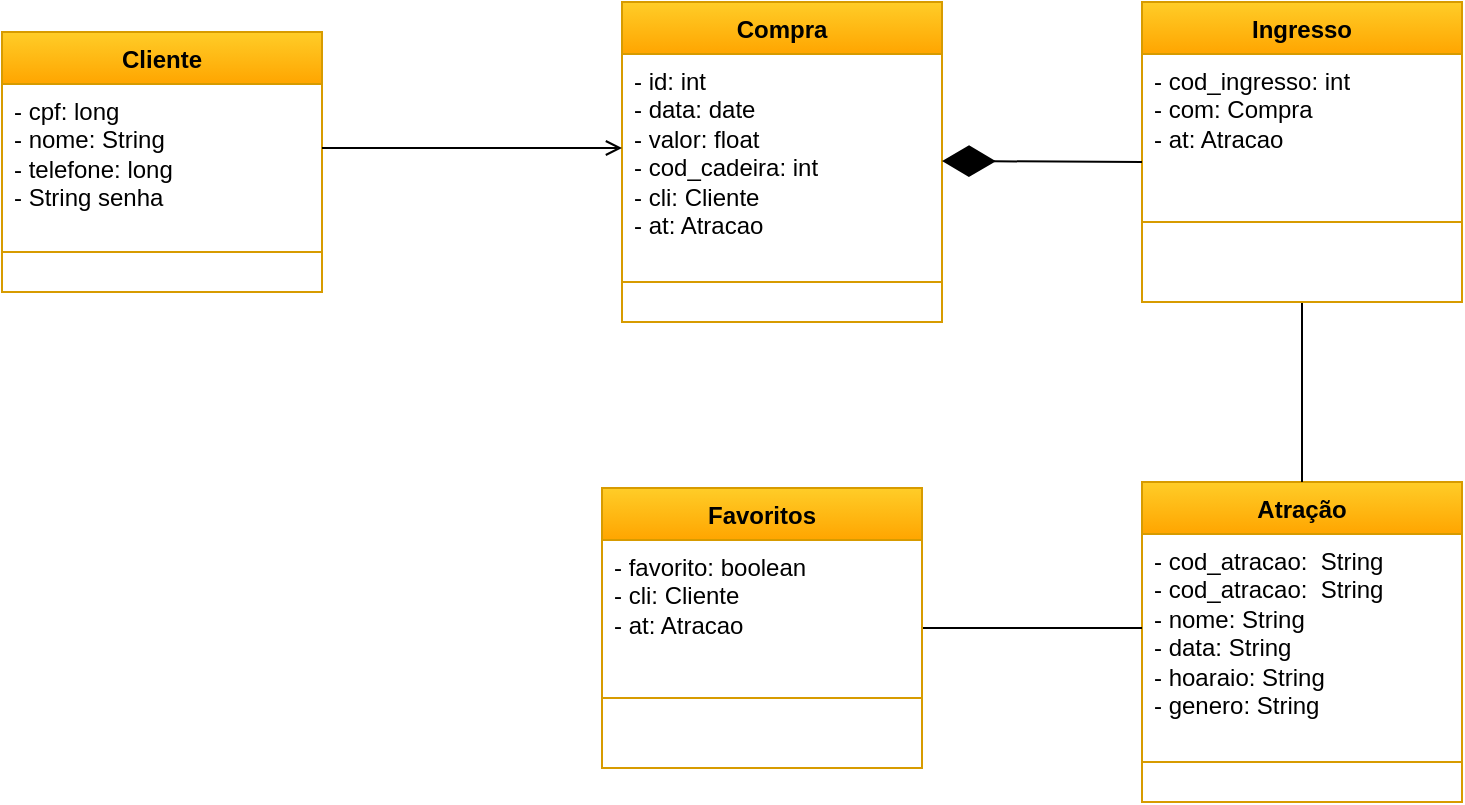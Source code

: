 <mxfile version="21.5.2" type="github">
  <diagram name="Página-1" id="hHZQKaVx3r7QKWwvkuFB">
    <mxGraphModel dx="1114" dy="616" grid="1" gridSize="10" guides="1" tooltips="1" connect="1" arrows="1" fold="1" page="1" pageScale="1" pageWidth="827" pageHeight="1169" math="0" shadow="0">
      <root>
        <mxCell id="0" />
        <mxCell id="1" parent="0" />
        <mxCell id="kRPTSru2SKUkncLZ3vir-1" value="Atração" style="swimlane;fontStyle=1;align=center;verticalAlign=top;childLayout=stackLayout;horizontal=1;startSize=26;horizontalStack=0;resizeParent=1;resizeParentMax=0;resizeLast=0;collapsible=1;marginBottom=0;whiteSpace=wrap;html=1;fillColor=#ffcd28;gradientColor=#ffa500;strokeColor=#d79b00;" parent="1" vertex="1">
          <mxGeometry x="620" y="280" width="160" height="160" as="geometry" />
        </mxCell>
        <mxCell id="kRPTSru2SKUkncLZ3vir-2" value="- cod_atracao:&amp;nbsp; String&lt;br&gt;- cod_atracao:&amp;nbsp; String&lt;br&gt;- nome: String&lt;br&gt;- data: String&lt;br&gt;- hoaraio: String&amp;nbsp;&lt;br&gt;- genero: String" style="text;strokeColor=none;fillColor=none;align=left;verticalAlign=top;spacingLeft=4;spacingRight=4;overflow=hidden;rotatable=0;points=[[0,0.5],[1,0.5]];portConstraint=eastwest;whiteSpace=wrap;html=1;" parent="kRPTSru2SKUkncLZ3vir-1" vertex="1">
          <mxGeometry y="26" width="160" height="94" as="geometry" />
        </mxCell>
        <mxCell id="kRPTSru2SKUkncLZ3vir-3" value="" style="line;strokeWidth=1;fillColor=none;align=left;verticalAlign=middle;spacingTop=-1;spacingLeft=3;spacingRight=3;rotatable=0;labelPosition=right;points=[];portConstraint=eastwest;strokeColor=inherit;" parent="kRPTSru2SKUkncLZ3vir-1" vertex="1">
          <mxGeometry y="120" width="160" height="40" as="geometry" />
        </mxCell>
        <mxCell id="kRPTSru2SKUkncLZ3vir-5" value="Cliente" style="swimlane;fontStyle=1;align=center;verticalAlign=top;childLayout=stackLayout;horizontal=1;startSize=26;horizontalStack=0;resizeParent=1;resizeParentMax=0;resizeLast=0;collapsible=1;marginBottom=0;whiteSpace=wrap;html=1;fillColor=#ffcd28;gradientColor=#ffa500;strokeColor=#d79b00;" parent="1" vertex="1">
          <mxGeometry x="50" y="55" width="160" height="130" as="geometry" />
        </mxCell>
        <mxCell id="kRPTSru2SKUkncLZ3vir-6" value="&lt;div&gt;- cpf: long&lt;/div&gt;&lt;div&gt;- nome: String&lt;/div&gt;&lt;div&gt;&lt;span style=&quot;background-color: initial;&quot;&gt;- telefone: long&lt;/span&gt;&lt;/div&gt;&lt;div&gt;&lt;span style=&quot;&quot;&gt;- String senha&lt;/span&gt;&lt;/div&gt;" style="text;strokeColor=none;fillColor=none;align=left;verticalAlign=top;spacingLeft=4;spacingRight=4;overflow=hidden;rotatable=0;points=[[0,0.5],[1,0.5]];portConstraint=eastwest;whiteSpace=wrap;html=1;" parent="kRPTSru2SKUkncLZ3vir-5" vertex="1">
          <mxGeometry y="26" width="160" height="64" as="geometry" />
        </mxCell>
        <mxCell id="kRPTSru2SKUkncLZ3vir-7" value="" style="line;strokeWidth=1;fillColor=none;align=left;verticalAlign=middle;spacingTop=-1;spacingLeft=3;spacingRight=3;rotatable=0;labelPosition=right;points=[];portConstraint=eastwest;strokeColor=inherit;" parent="kRPTSru2SKUkncLZ3vir-5" vertex="1">
          <mxGeometry y="90" width="160" height="40" as="geometry" />
        </mxCell>
        <mxCell id="rb_v-E0dTUBB3ZiAOdfS-5" style="edgeStyle=orthogonalEdgeStyle;shape=connector;rounded=0;orthogonalLoop=1;jettySize=auto;html=1;exitX=1;exitY=0.5;exitDx=0;exitDy=0;entryX=0;entryY=0.5;entryDx=0;entryDy=0;labelBackgroundColor=default;strokeColor=default;fontFamily=Helvetica;fontSize=11;fontColor=default;endArrow=none;endFill=0;" parent="1" source="kRPTSru2SKUkncLZ3vir-9" target="kRPTSru2SKUkncLZ3vir-2" edge="1">
          <mxGeometry relative="1" as="geometry" />
        </mxCell>
        <mxCell id="kRPTSru2SKUkncLZ3vir-9" value="Favoritos" style="swimlane;fontStyle=1;align=center;verticalAlign=top;childLayout=stackLayout;horizontal=1;startSize=26;horizontalStack=0;resizeParent=1;resizeParentMax=0;resizeLast=0;collapsible=1;marginBottom=0;whiteSpace=wrap;html=1;fillColor=#ffcd28;gradientColor=#ffa500;strokeColor=#d79b00;" parent="1" vertex="1">
          <mxGeometry x="350" y="283" width="160" height="140" as="geometry" />
        </mxCell>
        <mxCell id="kRPTSru2SKUkncLZ3vir-10" value="&lt;div&gt;- favorito: boolean&lt;/div&gt;&lt;div&gt;- cli: Cliente&lt;span style=&quot;&quot;&gt;&lt;/span&gt;&lt;/div&gt;&lt;div&gt;&lt;span style=&quot;white-space: pre;&quot;&gt;- &lt;/span&gt;at: Atracao&lt;/div&gt;" style="text;strokeColor=none;fillColor=none;align=left;verticalAlign=top;spacingLeft=4;spacingRight=4;overflow=hidden;rotatable=0;points=[[0,0.5],[1,0.5]];portConstraint=eastwest;whiteSpace=wrap;html=1;" parent="kRPTSru2SKUkncLZ3vir-9" vertex="1">
          <mxGeometry y="26" width="160" height="44" as="geometry" />
        </mxCell>
        <mxCell id="kRPTSru2SKUkncLZ3vir-11" value="" style="line;strokeWidth=1;fillColor=none;align=left;verticalAlign=middle;spacingTop=-1;spacingLeft=3;spacingRight=3;rotatable=0;labelPosition=right;points=[];portConstraint=eastwest;strokeColor=inherit;" parent="kRPTSru2SKUkncLZ3vir-9" vertex="1">
          <mxGeometry y="70" width="160" height="70" as="geometry" />
        </mxCell>
        <mxCell id="kRPTSru2SKUkncLZ3vir-13" value="Compra" style="swimlane;fontStyle=1;align=center;verticalAlign=top;childLayout=stackLayout;horizontal=1;startSize=26;horizontalStack=0;resizeParent=1;resizeParentMax=0;resizeLast=0;collapsible=1;marginBottom=0;whiteSpace=wrap;html=1;fillColor=#ffcd28;gradientColor=#ffa500;strokeColor=#d79b00;" parent="1" vertex="1">
          <mxGeometry x="360" y="40" width="160" height="160" as="geometry" />
        </mxCell>
        <mxCell id="kRPTSru2SKUkncLZ3vir-14" value="&lt;div&gt;- id: int&amp;nbsp;&lt;/div&gt;&lt;div&gt;&lt;span style=&quot;background-color: initial;&quot;&gt;- data: date&lt;/span&gt;&lt;/div&gt;&lt;div&gt;&lt;span style=&quot;&quot;&gt;&lt;/span&gt;&lt;/div&gt;&lt;div&gt;&lt;span style=&quot;white-space: pre;&quot;&gt;- &lt;/span&gt;valor: float&lt;/div&gt;&lt;div&gt;&lt;span style=&quot;white-space: pre;&quot;&gt;- &lt;/span&gt;cod_cadeira: int&lt;/div&gt;&lt;div&gt;&lt;span style=&quot;white-space: pre;&quot;&gt;- &lt;/span&gt;cli: Cliente&lt;/div&gt;&lt;div&gt;&lt;span style=&quot;background-color: initial;&quot;&gt;- at: Atracao&lt;/span&gt;&lt;/div&gt;" style="text;strokeColor=none;fillColor=none;align=left;verticalAlign=top;spacingLeft=4;spacingRight=4;overflow=hidden;rotatable=0;points=[[0,0.5],[1,0.5]];portConstraint=eastwest;whiteSpace=wrap;html=1;perimeterSpacing=0;strokeWidth=29;" parent="kRPTSru2SKUkncLZ3vir-13" vertex="1">
          <mxGeometry y="26" width="160" height="94" as="geometry" />
        </mxCell>
        <mxCell id="kRPTSru2SKUkncLZ3vir-15" value="" style="line;strokeWidth=1;fillColor=none;align=left;verticalAlign=middle;spacingTop=-1;spacingLeft=3;spacingRight=3;rotatable=0;labelPosition=right;points=[];portConstraint=eastwest;strokeColor=inherit;" parent="kRPTSru2SKUkncLZ3vir-13" vertex="1">
          <mxGeometry y="120" width="160" height="40" as="geometry" />
        </mxCell>
        <mxCell id="rb_v-E0dTUBB3ZiAOdfS-11" style="edgeStyle=orthogonalEdgeStyle;shape=connector;rounded=0;orthogonalLoop=1;jettySize=auto;html=1;exitX=0.5;exitY=1;exitDx=0;exitDy=0;entryX=0.5;entryY=0;entryDx=0;entryDy=0;labelBackgroundColor=default;strokeColor=default;fontFamily=Helvetica;fontSize=11;fontColor=default;endArrow=none;endFill=0;" parent="1" source="kRPTSru2SKUkncLZ3vir-17" target="kRPTSru2SKUkncLZ3vir-1" edge="1">
          <mxGeometry relative="1" as="geometry" />
        </mxCell>
        <mxCell id="kRPTSru2SKUkncLZ3vir-17" value="Ingresso" style="swimlane;fontStyle=1;align=center;verticalAlign=top;childLayout=stackLayout;horizontal=1;startSize=26;horizontalStack=0;resizeParent=1;resizeParentMax=0;resizeLast=0;collapsible=1;marginBottom=0;whiteSpace=wrap;html=1;fillColor=#ffcd28;gradientColor=#ffa500;strokeColor=#d79b00;" parent="1" vertex="1">
          <mxGeometry x="620" y="40" width="160" height="150" as="geometry" />
        </mxCell>
        <mxCell id="kRPTSru2SKUkncLZ3vir-18" value="&lt;div&gt;- cod_ingresso: int&lt;/div&gt;&lt;div&gt;&lt;span style=&quot;background-color: initial;&quot;&gt;- com: Compra&lt;/span&gt;&lt;br&gt;&lt;/div&gt;&lt;div&gt;&lt;span style=&quot;white-space: pre;&quot;&gt;- &lt;/span&gt;at: Atracao&lt;/div&gt;" style="text;strokeColor=none;fillColor=none;align=left;verticalAlign=top;spacingLeft=4;spacingRight=4;overflow=hidden;rotatable=0;points=[[0,0.5],[1,0.5]];portConstraint=eastwest;whiteSpace=wrap;html=1;" parent="kRPTSru2SKUkncLZ3vir-17" vertex="1">
          <mxGeometry y="26" width="160" height="44" as="geometry" />
        </mxCell>
        <mxCell id="kRPTSru2SKUkncLZ3vir-19" value="" style="line;strokeWidth=1;fillColor=none;align=left;verticalAlign=middle;spacingTop=-1;spacingLeft=3;spacingRight=3;rotatable=0;labelPosition=right;points=[];portConstraint=eastwest;strokeColor=inherit;" parent="kRPTSru2SKUkncLZ3vir-17" vertex="1">
          <mxGeometry y="70" width="160" height="80" as="geometry" />
        </mxCell>
        <mxCell id="rb_v-E0dTUBB3ZiAOdfS-2" style="edgeStyle=orthogonalEdgeStyle;rounded=0;orthogonalLoop=1;jettySize=auto;html=1;exitX=1;exitY=0.5;exitDx=0;exitDy=0;entryX=0;entryY=0.5;entryDx=0;entryDy=0;endArrow=open;endFill=0;" parent="1" source="kRPTSru2SKUkncLZ3vir-6" target="kRPTSru2SKUkncLZ3vir-14" edge="1">
          <mxGeometry relative="1" as="geometry" />
        </mxCell>
        <mxCell id="1IIqpY0JbKwxvvMQ8pW1-1" value="" style="endArrow=diamondThin;endFill=1;endSize=24;html=1;rounded=0;" edge="1" parent="1">
          <mxGeometry width="160" relative="1" as="geometry">
            <mxPoint x="620" y="120" as="sourcePoint" />
            <mxPoint x="520" y="119.5" as="targetPoint" />
          </mxGeometry>
        </mxCell>
      </root>
    </mxGraphModel>
  </diagram>
</mxfile>
